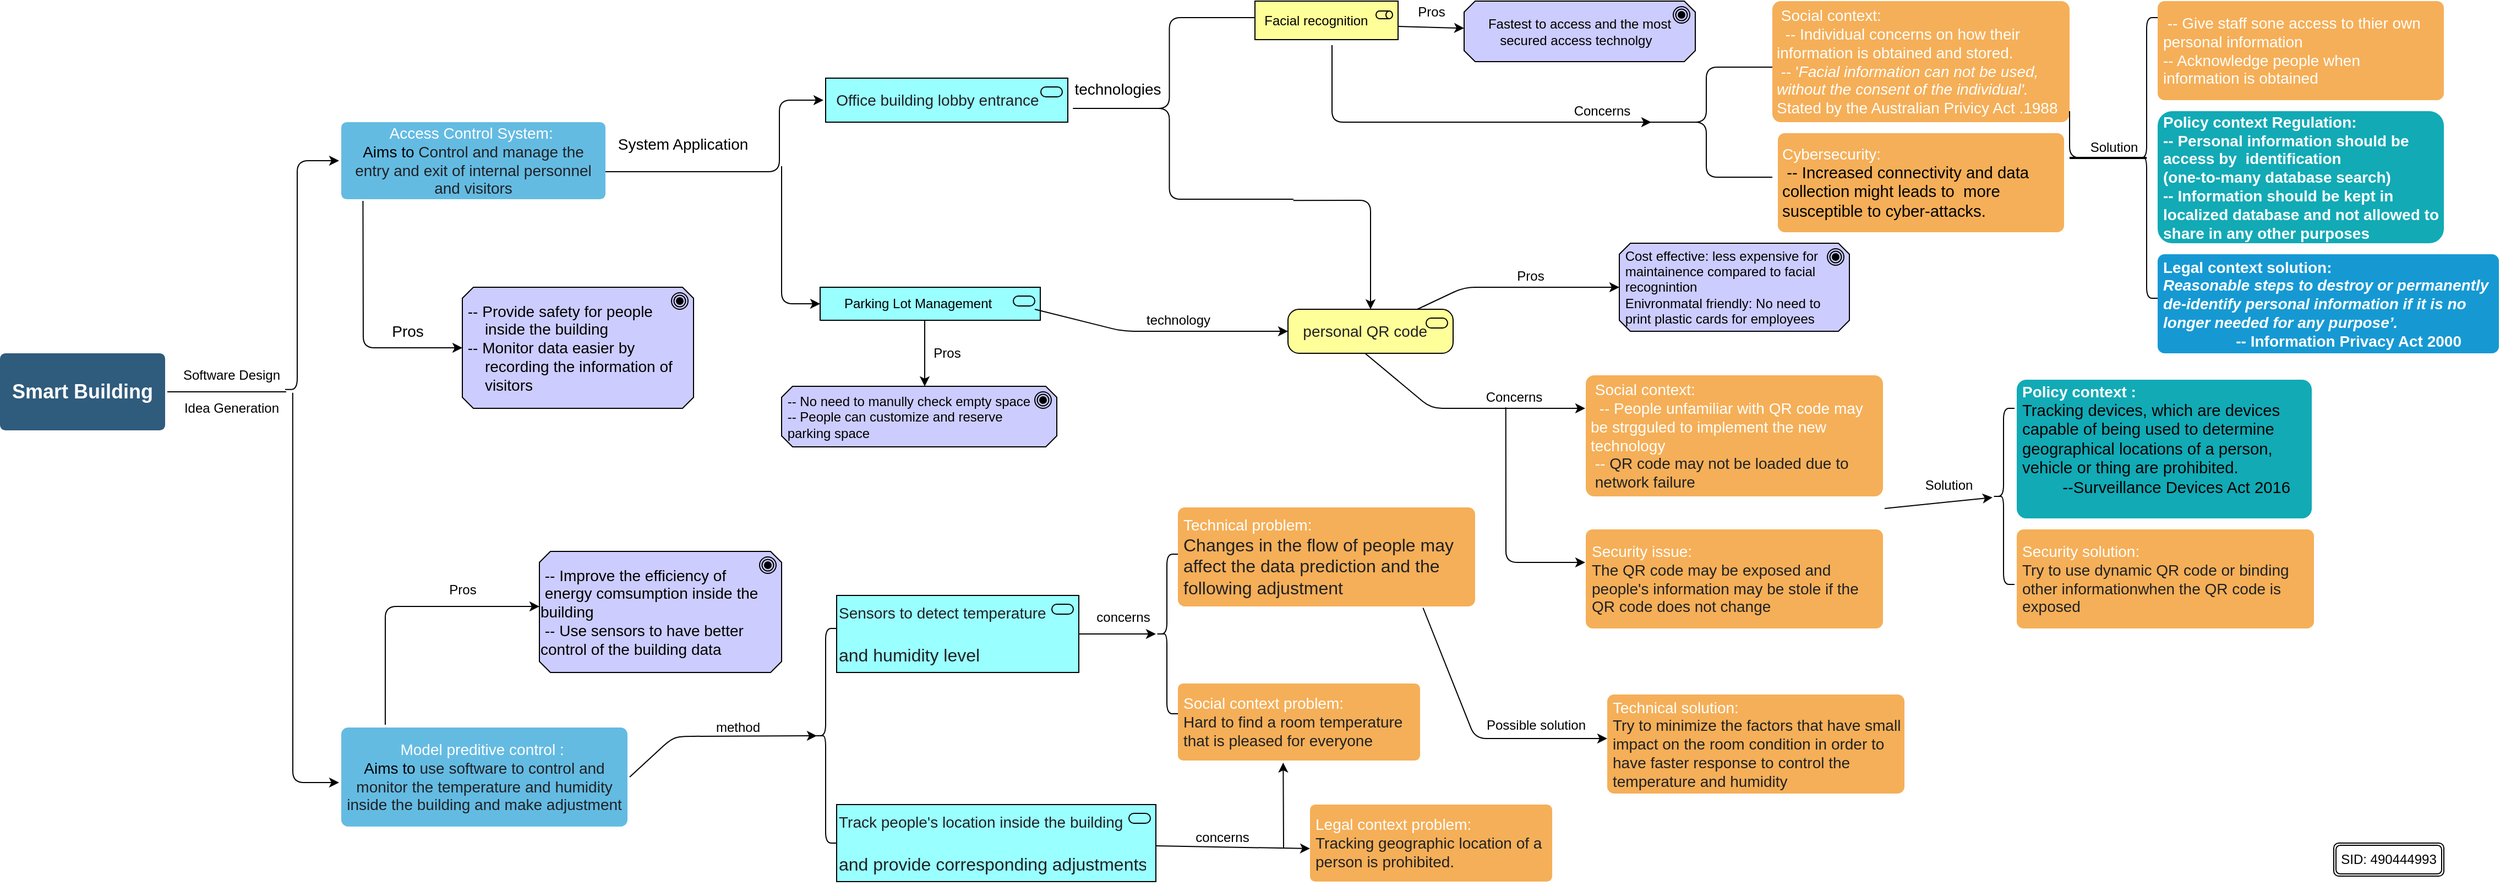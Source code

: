 <mxfile version="13.10.0" type="github">
  <diagram id="6a731a19-8d31-9384-78a2-239565b7b9f0" name="Page-1">
    <mxGraphModel dx="1022" dy="413" grid="1" gridSize="10" guides="1" tooltips="1" connect="1" arrows="1" fold="1" page="1" pageScale="1" pageWidth="1169" pageHeight="827" background="#ffffff" math="0" shadow="0">
      <root>
        <mxCell id="0" />
        <mxCell id="1" parent="0" />
        <mxCell id="1749" value="&lt;font style=&quot;font-size: 18px&quot;&gt;Smart Building&lt;/font&gt;" style="rounded=1;whiteSpace=wrap;html=1;shadow=0;labelBackgroundColor=none;strokeColor=none;strokeWidth=3;fillColor=#2F5B7C;fontFamily=Helvetica;fontSize=16;fontColor=#FFFFFF;align=center;fontStyle=1;spacing=5;arcSize=7;perimeterSpacing=2;" parent="1" vertex="1">
          <mxGeometry x="60" y="330" width="150" height="70" as="geometry" />
        </mxCell>
        <mxCell id="1761" value="Access Control System&lt;font style=&quot;font-size: 14px&quot;&gt;:&amp;nbsp; &lt;br&gt;&lt;font color=&quot;#000000&quot;&gt;Aims to&lt;/font&gt;&amp;nbsp;&lt;span style=&quot;color: rgb(32 , 33 , 36) ; font-family: &amp;#34;arial&amp;#34; , sans-serif ; text-align: left&quot;&gt;&lt;font&gt;Control and manage the entry and exit of internal personnel and visitors&lt;/font&gt;&lt;/span&gt;&lt;/font&gt;" style="rounded=1;whiteSpace=wrap;html=1;shadow=0;labelBackgroundColor=none;strokeColor=none;strokeWidth=3;fillColor=#64bbe2;fontFamily=Helvetica;fontSize=14;fontColor=#FFFFFF;align=center;spacing=5;arcSize=7;perimeterSpacing=2;" parent="1" vertex="1">
          <mxGeometry x="370" y="120" width="240" height="70" as="geometry" />
        </mxCell>
        <mxCell id="1765" value="&lt;div style=&quot;text-align: left&quot;&gt;&lt;span&gt;&amp;nbsp;Social context:&lt;/span&gt;&lt;/div&gt;&lt;div style=&quot;text-align: left&quot;&gt;&lt;span&gt;&amp;nbsp; -- Individual concerns on how their information is obtained and stored.&amp;nbsp;&lt;/span&gt;&lt;/div&gt;&lt;div style=&quot;text-align: left&quot;&gt;&amp;nbsp;-- &#39;&lt;i&gt;Facial information can not be used,&lt;/i&gt;&lt;/div&gt;&lt;div style=&quot;text-align: left&quot;&gt;&lt;i&gt;without the consent of the individual&#39;.&lt;/i&gt; Stated by the Australian Privicy Act .1988&lt;/div&gt;" style="rounded=1;whiteSpace=wrap;html=1;shadow=0;labelBackgroundColor=none;strokeColor=none;strokeWidth=3;fillColor=#f5af58;fontFamily=Helvetica;fontSize=14;fontColor=#FFFFFF;align=center;spacing=5;arcSize=7;perimeterSpacing=2;" parent="1" vertex="1">
          <mxGeometry x="1670" y="10" width="270" height="110" as="geometry" />
        </mxCell>
        <mxCell id="OQ3E1-0agg7yZBkhoX3U-1786" value="" style="endArrow=none;html=1;exitX=1;exitY=0.5;exitDx=0;exitDy=0;" edge="1" parent="1" source="1749">
          <mxGeometry width="50" height="50" relative="1" as="geometry">
            <mxPoint x="380" y="390" as="sourcePoint" />
            <mxPoint x="320" y="365" as="targetPoint" />
          </mxGeometry>
        </mxCell>
        <mxCell id="OQ3E1-0agg7yZBkhoX3U-1787" value="Software Design" style="text;html=1;align=center;verticalAlign=middle;resizable=0;points=[];autosize=1;" vertex="1" parent="1">
          <mxGeometry x="220" y="340" width="100" height="20" as="geometry" />
        </mxCell>
        <mxCell id="OQ3E1-0agg7yZBkhoX3U-1788" value="Idea Generation" style="text;html=1;align=center;verticalAlign=middle;resizable=0;points=[];autosize=1;" vertex="1" parent="1">
          <mxGeometry x="220" y="370" width="100" height="20" as="geometry" />
        </mxCell>
        <mxCell id="OQ3E1-0agg7yZBkhoX3U-1792" value="" style="edgeStyle=elbowEdgeStyle;elbow=horizontal;endArrow=classic;html=1;exitX=0.99;exitY=1.143;exitDx=0;exitDy=0;exitPerimeter=0;entryX=0;entryY=0.5;entryDx=0;entryDy=0;" edge="1" parent="1" source="OQ3E1-0agg7yZBkhoX3U-1787" target="1761">
          <mxGeometry width="50" height="50" relative="1" as="geometry">
            <mxPoint x="340" y="280" as="sourcePoint" />
            <mxPoint x="390" y="230" as="targetPoint" />
            <Array as="points">
              <mxPoint x="330" y="250" />
              <mxPoint x="370" y="215" />
              <mxPoint x="350" y="190" />
              <mxPoint x="340" y="210" />
            </Array>
          </mxGeometry>
        </mxCell>
        <mxCell id="OQ3E1-0agg7yZBkhoX3U-1795" value="" style="edgeStyle=elbowEdgeStyle;elbow=horizontal;endArrow=classic;html=1;exitX=1;exitY=0.5;exitDx=0;exitDy=0;" edge="1" parent="1">
          <mxGeometry width="50" height="50" relative="1" as="geometry">
            <mxPoint x="610" y="165" as="sourcePoint" />
            <mxPoint x="808" y="100" as="targetPoint" />
            <Array as="points">
              <mxPoint x="768" y="120" />
              <mxPoint x="708" y="140" />
              <mxPoint x="688" y="140" />
            </Array>
          </mxGeometry>
        </mxCell>
        <mxCell id="OQ3E1-0agg7yZBkhoX3U-1797" value="&lt;font style=&quot;font-size: 14px&quot;&gt;System Application&lt;/font&gt;" style="edgeLabel;html=1;align=center;verticalAlign=middle;resizable=0;points=[];" vertex="1" connectable="0" parent="OQ3E1-0agg7yZBkhoX3U-1795">
          <mxGeometry x="-0.558" y="6" relative="1" as="geometry">
            <mxPoint x="12" y="-19" as="offset" />
          </mxGeometry>
        </mxCell>
        <mxCell id="OQ3E1-0agg7yZBkhoX3U-1801" value="&lt;pre class=&quot;tw-data-text tw-text-large XcVN5d tw-ta&quot; id=&quot;tw-target-text&quot; dir=&quot;ltr&quot; style=&quot;line-height: 36px ; border: none ; padding: 2px 0.14em 2px 0px ; position: relative ; margin-top: -2px ; margin-bottom: -2px ; resize: none ; font-family: inherit ; overflow: hidden ; text-align: left ; width: 277px ; overflow-wrap: break-word ; color: rgb(32 , 33 , 36)&quot;&gt;&lt;span lang=&quot;en&quot;&gt;&lt;font style=&quot;font-size: 14px&quot;&gt;          Office building lobby entrance&lt;/font&gt;&lt;/span&gt;&lt;/pre&gt;" style="html=1;outlineConnect=0;whiteSpace=wrap;fillColor=#99ffff;shape=mxgraph.archimate.application;appType=service" vertex="1" parent="1">
          <mxGeometry x="810" y="80" width="220" height="40" as="geometry" />
        </mxCell>
        <mxCell id="OQ3E1-0agg7yZBkhoX3U-1803" value="&lt;font style=&quot;font-size: 14px&quot;&gt;Pros&lt;/font&gt;" style="text;html=1;align=center;verticalAlign=middle;resizable=0;points=[];autosize=1;" vertex="1" parent="1">
          <mxGeometry x="410" y="300" width="40" height="20" as="geometry" />
        </mxCell>
        <mxCell id="OQ3E1-0agg7yZBkhoX3U-1804" value="&lt;div style=&quot;text-align: left&quot;&gt;&lt;span style=&quot;font-size: 14px&quot;&gt;&amp;nbsp;-- Provide safety for people&amp;nbsp; &amp;nbsp; &amp;nbsp; &amp;nbsp; &amp;nbsp; &amp;nbsp; &amp;nbsp; &amp;nbsp;inside the building&lt;/span&gt;&lt;/div&gt;&lt;font style=&quot;font-size: 14px&quot;&gt;&lt;div style=&quot;text-align: left&quot;&gt;&lt;span&gt;&amp;nbsp;-- Monitor data easier by&amp;nbsp; &amp;nbsp; &amp;nbsp; &amp;nbsp; &amp;nbsp; &amp;nbsp; &amp;nbsp; &amp;nbsp; &amp;nbsp; &amp;nbsp;recording the information of&amp;nbsp; &amp;nbsp; &amp;nbsp; &amp;nbsp; &amp;nbsp;visitors&lt;/span&gt;&lt;/div&gt;&lt;/font&gt;" style="html=1;outlineConnect=0;whiteSpace=wrap;fillColor=#ccccff;shape=mxgraph.archimate.motiv;motivType=goal" vertex="1" parent="1">
          <mxGeometry x="480" y="270" width="210" height="110" as="geometry" />
        </mxCell>
        <mxCell id="OQ3E1-0agg7yZBkhoX3U-1809" value="&amp;nbsp; &amp;nbsp; &amp;nbsp; Parking Lot Management" style="html=1;outlineConnect=0;whiteSpace=wrap;fillColor=#99ffff;shape=mxgraph.archimate.application;appType=service;align=left;" vertex="1" parent="1">
          <mxGeometry x="805" y="270" width="200" height="30" as="geometry" />
        </mxCell>
        <mxCell id="OQ3E1-0agg7yZBkhoX3U-1814" value="&lt;pre class=&quot;tw-data-text tw-text-large XcVN5d tw-ta&quot; id=&quot;tw-target-text&quot; dir=&quot;ltr&quot; style=&quot;line-height: 36px ; border: none ; padding: 2px 0.14em 2px 0px ; position: relative ; margin-top: -2px ; margin-bottom: -2px ; resize: none ; font-family: inherit ; overflow: hidden ; width: 277px ; overflow-wrap: break-word ; color: rgb(32 , 33 , 36)&quot;&gt;&lt;span lang=&quot;en&quot;&gt;&lt;font style=&quot;font-size: 14px&quot;&gt;Sensors to detect temperature &lt;/font&gt;&lt;/span&gt;&lt;/pre&gt;&lt;pre class=&quot;tw-data-text tw-text-large XcVN5d tw-ta&quot; id=&quot;tw-target-text&quot; dir=&quot;ltr&quot; style=&quot;line-height: 36px ; border: none ; padding: 2px 0.14em 2px 0px ; position: relative ; margin-top: -2px ; margin-bottom: -2px ; resize: none ; font-family: inherit ; overflow: hidden ; width: 277px ; overflow-wrap: break-word ; color: rgb(32 , 33 , 36)&quot;&gt;&lt;font size=&quot;3&quot;&gt;and humidity level&lt;/font&gt;&lt;/pre&gt;" style="html=1;outlineConnect=0;whiteSpace=wrap;fillColor=#99ffff;shape=mxgraph.archimate.application;appType=service;align=left;" vertex="1" parent="1">
          <mxGeometry x="820" y="550" width="220" height="70" as="geometry" />
        </mxCell>
        <mxCell id="OQ3E1-0agg7yZBkhoX3U-1815" value="" style="shape=curlyBracket;whiteSpace=wrap;html=1;rounded=1;size=0.45;" vertex="1" parent="1">
          <mxGeometry x="1030" y="25" width="205" height="165" as="geometry" />
        </mxCell>
        <mxCell id="OQ3E1-0agg7yZBkhoX3U-1823" value="" style="endArrow=classic;html=1;" edge="1" parent="1" target="OQ3E1-0agg7yZBkhoX3U-1809">
          <mxGeometry width="50" height="50" relative="1" as="geometry">
            <mxPoint x="770" y="160" as="sourcePoint" />
            <mxPoint x="1130" y="160" as="targetPoint" />
            <Array as="points">
              <mxPoint x="770" y="285" />
            </Array>
          </mxGeometry>
        </mxCell>
        <mxCell id="OQ3E1-0agg7yZBkhoX3U-1825" value="&lt;font style=&quot;font-size: 14px&quot;&gt;technologies&lt;/font&gt;" style="text;html=1;align=center;verticalAlign=middle;resizable=0;points=[];autosize=1;" vertex="1" parent="1">
          <mxGeometry x="1030" y="80" width="90" height="20" as="geometry" />
        </mxCell>
        <mxCell id="OQ3E1-0agg7yZBkhoX3U-1826" value="&amp;nbsp; Facial&amp;nbsp;recognition" style="html=1;outlineConnect=0;whiteSpace=wrap;fillColor=#ffff99;shape=mxgraph.archimate.application;appType=role;align=left;" vertex="1" parent="1">
          <mxGeometry x="1200" y="10" width="130" height="35" as="geometry" />
        </mxCell>
        <mxCell id="OQ3E1-0agg7yZBkhoX3U-1828" value="&lt;pre class=&quot;tw-data-text tw-text-large XcVN5d tw-ta&quot; id=&quot;tw-target-text&quot; dir=&quot;ltr&quot; style=&quot;line-height: 36px ; border: none ; padding: 2px 0.14em 2px 0px ; position: relative ; margin-top: -2px ; margin-bottom: -2px ; resize: none ; font-family: inherit ; overflow: hidden ; width: 277px ; overflow-wrap: break-word ; color: rgb(32 , 33 , 36)&quot;&gt;&lt;span lang=&quot;en&quot;&gt;&lt;font style=&quot;font-size: 14px&quot;&gt;   personal QR code&lt;/font&gt;&lt;/span&gt;&lt;/pre&gt;" style="html=1;outlineConnect=0;whiteSpace=wrap;fillColor=#ffff99;shape=mxgraph.archimate.business;busType=service;align=left;" vertex="1" parent="1">
          <mxGeometry x="1230" y="290" width="150" height="40" as="geometry" />
        </mxCell>
        <mxCell id="OQ3E1-0agg7yZBkhoX3U-1830" value="" style="endArrow=classic;html=1;exitX=0.089;exitY=0.993;exitDx=0;exitDy=0;exitPerimeter=0;entryX=0;entryY=0.5;entryDx=0;entryDy=0;entryPerimeter=0;" edge="1" parent="1" source="1761" target="OQ3E1-0agg7yZBkhoX3U-1804">
          <mxGeometry width="50" height="50" relative="1" as="geometry">
            <mxPoint x="620" y="320" as="sourcePoint" />
            <mxPoint x="670" y="270" as="targetPoint" />
            <Array as="points">
              <mxPoint x="390" y="325" />
            </Array>
          </mxGeometry>
        </mxCell>
        <mxCell id="OQ3E1-0agg7yZBkhoX3U-1833" value="" style="endArrow=classic;html=1;" edge="1" parent="1" target="OQ3E1-0agg7yZBkhoX3U-1835">
          <mxGeometry width="50" height="50" relative="1" as="geometry">
            <mxPoint x="1330" y="33" as="sourcePoint" />
            <mxPoint x="1410" y="20" as="targetPoint" />
          </mxGeometry>
        </mxCell>
        <mxCell id="OQ3E1-0agg7yZBkhoX3U-1834" value="Pros" style="text;html=1;align=center;verticalAlign=middle;resizable=0;points=[];autosize=1;" vertex="1" parent="1">
          <mxGeometry x="1340" y="10" width="40" height="20" as="geometry" />
        </mxCell>
        <mxCell id="OQ3E1-0agg7yZBkhoX3U-1835" value="Fastest to access and the most secured access technolgy&amp;nbsp;&amp;nbsp;" style="html=1;outlineConnect=0;whiteSpace=wrap;fillColor=#ccccff;shape=mxgraph.archimate.motiv;motivType=goal" vertex="1" parent="1">
          <mxGeometry x="1390" y="10" width="210" height="55" as="geometry" />
        </mxCell>
        <mxCell id="OQ3E1-0agg7yZBkhoX3U-1837" value="" style="endArrow=classic;html=1;" edge="1" parent="1">
          <mxGeometry width="50" height="50" relative="1" as="geometry">
            <mxPoint x="1270" y="50" as="sourcePoint" />
            <mxPoint x="1560" y="120" as="targetPoint" />
            <Array as="points">
              <mxPoint x="1270" y="120" />
            </Array>
          </mxGeometry>
        </mxCell>
        <mxCell id="OQ3E1-0agg7yZBkhoX3U-1838" value="Concerns" style="text;html=1;align=center;verticalAlign=middle;resizable=0;points=[];autosize=1;" vertex="1" parent="1">
          <mxGeometry x="1480" y="100" width="70" height="20" as="geometry" />
        </mxCell>
        <mxCell id="OQ3E1-0agg7yZBkhoX3U-1840" value="Policy context Regulation:&lt;br&gt;-- Personal information should be access by&amp;nbsp; identification&lt;br&gt;(one-to-many database search)&lt;br&gt;-- Information should be kept in localized database and not allowed to share in any other purposes" style="rounded=1;whiteSpace=wrap;html=1;shadow=0;labelBackgroundColor=none;strokeColor=none;strokeWidth=3;fillColor=#12aab5;fontFamily=Helvetica;fontSize=14;fontColor=#FFFFFF;align=left;spacing=5;fontStyle=1;arcSize=11;perimeterSpacing=2;" vertex="1" parent="1">
          <mxGeometry x="2020" y="110" width="260" height="120" as="geometry" />
        </mxCell>
        <mxCell id="OQ3E1-0agg7yZBkhoX3U-1841" value="Legal context solution:&amp;nbsp;&lt;br&gt;&lt;i&gt;Reasonable steps to destroy or permanently de-identify personal information if it is no longer needed for any purpose’.&amp;nbsp;&lt;/i&gt; &lt;br&gt;&amp;nbsp; &amp;nbsp; &amp;nbsp; &amp;nbsp; &amp;nbsp; &amp;nbsp; &amp;nbsp; &amp;nbsp; &amp;nbsp;-- Information Privacy Act 2000" style="rounded=1;whiteSpace=wrap;html=1;shadow=0;labelBackgroundColor=none;strokeColor=none;strokeWidth=3;fillColor=#1699d3;fontFamily=Helvetica;fontSize=14;fontColor=#FFFFFF;align=left;spacing=5;fontStyle=1;arcSize=7;perimeterSpacing=2;" vertex="1" parent="1">
          <mxGeometry x="2020" y="240" width="310" height="90" as="geometry" />
        </mxCell>
        <mxCell id="OQ3E1-0agg7yZBkhoX3U-1844" value="" style="shape=curlyBracket;whiteSpace=wrap;html=1;rounded=1;size=0.5;" vertex="1" parent="1">
          <mxGeometry x="1550" y="70" width="120" height="100" as="geometry" />
        </mxCell>
        <mxCell id="OQ3E1-0agg7yZBkhoX3U-1850" value="&lt;div style=&quot;text-align: left&quot;&gt;&lt;span&gt;Cybersecurity:&lt;/span&gt;&lt;/div&gt;&lt;div style=&quot;text-align: left&quot;&gt;&lt;span id=&quot;docs-internal-guid-464443f5-7fff-3725-f938-a6052675c688&quot;&gt;&lt;span style=&quot;font-size: 11pt ; font-family: &amp;#34;arial&amp;#34; ; color: rgb(0 , 0 , 0) ; background-color: transparent ; vertical-align: baseline&quot;&gt;&amp;nbsp;-- Increased connectivity and data collection might leads to&amp;nbsp; more susceptible to cyber-attacks.&lt;/span&gt;&lt;/span&gt;&lt;span&gt;&lt;br&gt;&lt;/span&gt;&lt;/div&gt;" style="rounded=1;whiteSpace=wrap;html=1;shadow=0;labelBackgroundColor=none;strokeColor=none;strokeWidth=3;fillColor=#f5af58;fontFamily=Helvetica;fontSize=14;fontColor=#FFFFFF;align=center;spacing=5;arcSize=7;perimeterSpacing=2;" vertex="1" parent="1">
          <mxGeometry x="1675" y="130" width="260" height="90" as="geometry" />
        </mxCell>
        <mxCell id="OQ3E1-0agg7yZBkhoX3U-1852" value="" style="shape=curlyBracket;whiteSpace=wrap;html=1;rounded=1;" vertex="1" parent="1">
          <mxGeometry x="2000" y="25" width="20" height="255" as="geometry" />
        </mxCell>
        <mxCell id="OQ3E1-0agg7yZBkhoX3U-1856" value="" style="line;strokeWidth=2;html=1;" vertex="1" parent="1">
          <mxGeometry x="1940" y="132.5" width="70" height="40" as="geometry" />
        </mxCell>
        <mxCell id="OQ3E1-0agg7yZBkhoX3U-1857" value="Solution" style="text;html=1;align=center;verticalAlign=middle;resizable=0;points=[];autosize=1;" vertex="1" parent="1">
          <mxGeometry x="1950" y="132.5" width="60" height="20" as="geometry" />
        </mxCell>
        <mxCell id="OQ3E1-0agg7yZBkhoX3U-1861" value="&lt;div&gt;&amp;nbsp;-- Give staff sone access to thier own personal information&lt;/div&gt;&lt;div&gt;-- Acknowledge people when information is obtained&amp;nbsp;&lt;/div&gt;" style="rounded=1;whiteSpace=wrap;html=1;shadow=0;labelBackgroundColor=none;strokeColor=none;strokeWidth=3;fillColor=#f5af58;fontFamily=Helvetica;fontSize=14;fontColor=#FFFFFF;align=left;spacing=5;arcSize=7;perimeterSpacing=2;" vertex="1" parent="1">
          <mxGeometry x="2020" y="10" width="260" height="90" as="geometry" />
        </mxCell>
        <mxCell id="OQ3E1-0agg7yZBkhoX3U-1865" value="" style="edgeStyle=elbowEdgeStyle;html=1;endArrow=none;elbow=vertical" edge="1" parent="1">
          <mxGeometry width="100" height="75" relative="1" as="geometry">
            <mxPoint x="1940" y="110" as="sourcePoint" />
            <mxPoint x="2010" y="153" as="targetPoint" />
            <Array as="points">
              <mxPoint x="2050" y="152.5" />
            </Array>
          </mxGeometry>
        </mxCell>
        <mxCell id="OQ3E1-0agg7yZBkhoX3U-1867" value="" style="endArrow=classic;html=1;exitX=0.999;exitY=1.007;exitDx=0;exitDy=0;exitPerimeter=0;" edge="1" parent="1" source="OQ3E1-0agg7yZBkhoX3U-1815" target="OQ3E1-0agg7yZBkhoX3U-1828">
          <mxGeometry width="50" height="50" relative="1" as="geometry">
            <mxPoint x="1140" y="220" as="sourcePoint" />
            <mxPoint x="1190" y="170" as="targetPoint" />
            <Array as="points">
              <mxPoint x="1305" y="191" />
            </Array>
          </mxGeometry>
        </mxCell>
        <mxCell id="OQ3E1-0agg7yZBkhoX3U-1870" value="Pros" style="text;html=1;align=center;verticalAlign=middle;resizable=0;points=[];autosize=1;" vertex="1" parent="1">
          <mxGeometry x="1430" y="250" width="40" height="20" as="geometry" />
        </mxCell>
        <mxCell id="OQ3E1-0agg7yZBkhoX3U-1872" value="&amp;nbsp;Cost effective: less expensive for&amp;nbsp; &amp;nbsp; &amp;nbsp;maintainence compared to facial&amp;nbsp; &amp;nbsp;recognintion&lt;br&gt;&amp;nbsp;Enivronmatal friendly: No need to&amp;nbsp; &amp;nbsp;print plastic cards for employees" style="html=1;outlineConnect=0;whiteSpace=wrap;fillColor=#ccccff;shape=mxgraph.archimate.motiv;motivType=goal;align=left;" vertex="1" parent="1">
          <mxGeometry x="1531" y="230" width="209" height="80" as="geometry" />
        </mxCell>
        <mxCell id="OQ3E1-0agg7yZBkhoX3U-1874" value="" style="endArrow=classic;html=1;entryX=0;entryY=0.5;entryDx=0;entryDy=0;entryPerimeter=0;" edge="1" parent="1" source="OQ3E1-0agg7yZBkhoX3U-1828" target="OQ3E1-0agg7yZBkhoX3U-1872">
          <mxGeometry width="50" height="50" relative="1" as="geometry">
            <mxPoint x="1660" y="260" as="sourcePoint" />
            <mxPoint x="1710" y="210" as="targetPoint" />
            <Array as="points">
              <mxPoint x="1390" y="270" />
            </Array>
          </mxGeometry>
        </mxCell>
        <mxCell id="OQ3E1-0agg7yZBkhoX3U-1875" value="" style="endArrow=classic;html=1;" edge="1" parent="1">
          <mxGeometry width="50" height="50" relative="1" as="geometry">
            <mxPoint x="1300" y="330" as="sourcePoint" />
            <mxPoint x="1500" y="380" as="targetPoint" />
            <Array as="points">
              <mxPoint x="1360" y="380" />
            </Array>
          </mxGeometry>
        </mxCell>
        <mxCell id="OQ3E1-0agg7yZBkhoX3U-1876" value="Concerns" style="text;html=1;align=center;verticalAlign=middle;resizable=0;points=[];autosize=1;" vertex="1" parent="1">
          <mxGeometry x="1400" y="360" width="70" height="20" as="geometry" />
        </mxCell>
        <mxCell id="OQ3E1-0agg7yZBkhoX3U-1877" value="Policy context :&lt;br&gt;&lt;div&gt;&lt;span style=&quot;background-color: transparent ; color: rgb(0 , 0 , 0) ; font-family: &amp;#34;arial&amp;#34; ; font-size: 11pt ; font-weight: normal&quot;&gt;Tracking devices, which are devices capable of being used to determine geographical locations of a person, vehicle or thing are prohibited.&lt;/span&gt;&lt;/div&gt;&lt;span style=&quot;font-weight: normal&quot; id=&quot;docs-internal-guid-af035585-7fff-b4e9-70bb-cd1d4c109b5f&quot;&gt;&lt;span style=&quot;font-size: 11pt ; font-family: &amp;#34;arial&amp;#34; ; color: rgb(0 , 0 , 0) ; background-color: transparent ; vertical-align: baseline&quot;&gt;&amp;nbsp; &amp;nbsp; &amp;nbsp; &amp;nbsp; &amp;nbsp;--Surveillance Devices Act 2016&lt;/span&gt;&lt;/span&gt;&lt;div&gt;&lt;br&gt;&lt;/div&gt;" style="rounded=1;whiteSpace=wrap;html=1;shadow=0;labelBackgroundColor=none;strokeColor=none;strokeWidth=3;fillColor=#12aab5;fontFamily=Helvetica;fontSize=14;fontColor=#FFFFFF;align=left;spacing=5;fontStyle=1;arcSize=7;perimeterSpacing=2;" vertex="1" parent="1">
          <mxGeometry x="1892" y="354" width="268" height="126" as="geometry" />
        </mxCell>
        <mxCell id="OQ3E1-0agg7yZBkhoX3U-1880" value="&lt;div style=&quot;text-align: left&quot;&gt;&lt;span&gt;&amp;nbsp;Social context:&lt;/span&gt;&lt;/div&gt;&lt;div style=&quot;text-align: left&quot;&gt;&lt;span&gt;&amp;nbsp; -- People unfamiliar with QR code may be strgguled to implement the new technology&lt;/span&gt;&lt;/div&gt;&lt;div style=&quot;text-align: left&quot;&gt;&lt;span&gt;&amp;nbsp;--&amp;nbsp;&lt;/span&gt;&lt;span style=&quot;color: rgb(32 , 33 , 36) ; font-family: inherit&quot;&gt;&lt;font style=&quot;font-size: 14px&quot;&gt;QR code may not be loaded due to&amp;nbsp; &amp;nbsp;network failure&lt;/font&gt;&lt;/span&gt;&lt;/div&gt;" style="rounded=1;whiteSpace=wrap;html=1;shadow=0;labelBackgroundColor=none;strokeColor=none;strokeWidth=3;fillColor=#f5af58;fontFamily=Helvetica;fontSize=14;fontColor=#FFFFFF;align=center;spacing=5;arcSize=7;perimeterSpacing=2;" vertex="1" parent="1">
          <mxGeometry x="1500.5" y="350" width="270" height="110" as="geometry" />
        </mxCell>
        <mxCell id="OQ3E1-0agg7yZBkhoX3U-1881" value="" style="endArrow=classic;html=1;exitX=0.398;exitY=0.957;exitDx=0;exitDy=0;exitPerimeter=0;" edge="1" parent="1" source="OQ3E1-0agg7yZBkhoX3U-1876">
          <mxGeometry width="50" height="50" relative="1" as="geometry">
            <mxPoint x="1730" y="240" as="sourcePoint" />
            <mxPoint x="1500" y="520" as="targetPoint" />
            <Array as="points">
              <mxPoint x="1428" y="520" />
            </Array>
          </mxGeometry>
        </mxCell>
        <mxCell id="OQ3E1-0agg7yZBkhoX3U-1882" value="&lt;div&gt;Security issue:&lt;/div&gt;&lt;span style=&quot;color: rgb(32 , 33 , 36) ; font-family: &amp;#34;arial&amp;#34; , sans-serif&quot;&gt;&lt;font style=&quot;font-size: 14px&quot;&gt;The QR code may be exposed and people&#39;s information may be stole if the QR code does not change&lt;/font&gt;&lt;/span&gt;" style="rounded=1;whiteSpace=wrap;html=1;shadow=0;labelBackgroundColor=none;strokeColor=none;strokeWidth=3;fillColor=#f5af58;fontFamily=Helvetica;fontSize=14;fontColor=#FFFFFF;align=left;spacing=5;arcSize=7;perimeterSpacing=2;" vertex="1" parent="1">
          <mxGeometry x="1500.5" y="490" width="270" height="90" as="geometry" />
        </mxCell>
        <mxCell id="OQ3E1-0agg7yZBkhoX3U-1883" value="" style="endArrow=classic;html=1;" edge="1" parent="1" target="OQ3E1-0agg7yZBkhoX3U-1886">
          <mxGeometry width="50" height="50" relative="1" as="geometry">
            <mxPoint x="1772" y="471" as="sourcePoint" />
            <mxPoint x="1870" y="512" as="targetPoint" />
          </mxGeometry>
        </mxCell>
        <mxCell id="OQ3E1-0agg7yZBkhoX3U-1885" value="Solution" style="text;html=1;align=center;verticalAlign=middle;resizable=0;points=[];autosize=1;" vertex="1" parent="1">
          <mxGeometry x="1800" y="440" width="60" height="20" as="geometry" />
        </mxCell>
        <mxCell id="OQ3E1-0agg7yZBkhoX3U-1886" value="" style="shape=curlyBracket;whiteSpace=wrap;html=1;rounded=1;size=0.5;" vertex="1" parent="1">
          <mxGeometry x="1870" y="380" width="20" height="160" as="geometry" />
        </mxCell>
        <mxCell id="OQ3E1-0agg7yZBkhoX3U-1888" value="&lt;div&gt;Security solution:&lt;/div&gt;&lt;font color=&quot;#202124&quot; face=&quot;arial, sans-serif&quot;&gt;Try to use dynamic QR code or b&lt;/font&gt;&lt;span style=&quot;color: rgb(32 , 33 , 36) ; font-family: inherit&quot;&gt;&lt;font style=&quot;font-size: 14px&quot;&gt;inding other information&lt;/font&gt;&lt;/span&gt;&lt;span style=&quot;color: rgb(32 , 33 , 36) ; font-family: &amp;#34;arial&amp;#34; , sans-serif&quot;&gt;when the QR code is exposed&amp;nbsp;&lt;/span&gt;" style="rounded=1;whiteSpace=wrap;html=1;shadow=0;labelBackgroundColor=none;strokeColor=none;strokeWidth=3;fillColor=#f5af58;fontFamily=Helvetica;fontSize=14;fontColor=#FFFFFF;align=left;spacing=5;arcSize=7;perimeterSpacing=2;" vertex="1" parent="1">
          <mxGeometry x="1892" y="490" width="270" height="90" as="geometry" />
        </mxCell>
        <mxCell id="OQ3E1-0agg7yZBkhoX3U-1892" value="" style="endArrow=classic;html=1;" edge="1" parent="1">
          <mxGeometry width="50" height="50" relative="1" as="geometry">
            <mxPoint x="900" y="300" as="sourcePoint" />
            <mxPoint x="900" y="360" as="targetPoint" />
          </mxGeometry>
        </mxCell>
        <mxCell id="OQ3E1-0agg7yZBkhoX3U-1893" value="&amp;nbsp;-- No need to manully check empty space&lt;br&gt;&amp;nbsp;-- People can customize and reserve&amp;nbsp; &amp;nbsp; &amp;nbsp; &amp;nbsp; &amp;nbsp; &amp;nbsp; &amp;nbsp; &amp;nbsp;parking space&amp;nbsp;" style="html=1;outlineConnect=0;whiteSpace=wrap;fillColor=#ccccff;shape=mxgraph.archimate.motiv;motivType=goal;align=left;" vertex="1" parent="1">
          <mxGeometry x="770" y="360" width="250" height="55" as="geometry" />
        </mxCell>
        <mxCell id="OQ3E1-0agg7yZBkhoX3U-1894" value="Pros" style="text;html=1;align=center;verticalAlign=middle;resizable=0;points=[];autosize=1;" vertex="1" parent="1">
          <mxGeometry x="900" y="320" width="40" height="20" as="geometry" />
        </mxCell>
        <mxCell id="OQ3E1-0agg7yZBkhoX3U-1895" value="" style="endArrow=classic;html=1;entryX=0;entryY=0.5;entryDx=0;entryDy=0;entryPerimeter=0;" edge="1" parent="1" target="OQ3E1-0agg7yZBkhoX3U-1828">
          <mxGeometry width="50" height="50" relative="1" as="geometry">
            <mxPoint x="1000" y="290" as="sourcePoint" />
            <mxPoint x="1260" y="340" as="targetPoint" />
            <Array as="points">
              <mxPoint x="1080" y="310" />
            </Array>
          </mxGeometry>
        </mxCell>
        <mxCell id="OQ3E1-0agg7yZBkhoX3U-1896" value="technology" style="text;html=1;align=center;verticalAlign=middle;resizable=0;points=[];autosize=1;" vertex="1" parent="1">
          <mxGeometry x="1095" y="290" width="70" height="20" as="geometry" />
        </mxCell>
        <mxCell id="OQ3E1-0agg7yZBkhoX3U-1898" value="Model preditive control&amp;nbsp;&lt;font style=&quot;font-size: 14px&quot;&gt;:&amp;nbsp; &lt;br&gt;&lt;font color=&quot;#000000&quot;&gt;Aims to&lt;/font&gt;&amp;nbsp;&lt;span style=&quot;color: rgb(32 , 33 , 36) ; font-family: &amp;#34;arial&amp;#34; , sans-serif ; text-align: left&quot;&gt;&lt;font&gt;use software to control and monitor the temperature and humidity inside the building and make adjustment&lt;/font&gt;&lt;/span&gt;&lt;/font&gt;" style="rounded=1;whiteSpace=wrap;html=1;shadow=0;labelBackgroundColor=none;strokeColor=none;strokeWidth=3;fillColor=#64bbe2;fontFamily=Helvetica;fontSize=14;fontColor=#FFFFFF;align=center;spacing=5;arcSize=7;perimeterSpacing=2;" vertex="1" parent="1">
          <mxGeometry x="370" y="670" width="260" height="90" as="geometry" />
        </mxCell>
        <mxCell id="OQ3E1-0agg7yZBkhoX3U-1899" value="" style="endArrow=classic;html=1;exitX=1.059;exitY=-0.206;exitDx=0;exitDy=0;exitPerimeter=0;" edge="1" parent="1" source="OQ3E1-0agg7yZBkhoX3U-1788">
          <mxGeometry width="50" height="50" relative="1" as="geometry">
            <mxPoint x="360" y="390" as="sourcePoint" />
            <mxPoint x="368" y="720" as="targetPoint" />
            <Array as="points">
              <mxPoint x="326" y="720" />
            </Array>
          </mxGeometry>
        </mxCell>
        <mxCell id="OQ3E1-0agg7yZBkhoX3U-1900" value="" style="endArrow=classic;html=1;exitX=0.159;exitY=-0.005;exitDx=0;exitDy=0;exitPerimeter=0;" edge="1" parent="1" source="OQ3E1-0agg7yZBkhoX3U-1898">
          <mxGeometry width="50" height="50" relative="1" as="geometry">
            <mxPoint x="840" y="490" as="sourcePoint" />
            <mxPoint x="550" y="560" as="targetPoint" />
            <Array as="points">
              <mxPoint x="410" y="560" />
            </Array>
          </mxGeometry>
        </mxCell>
        <mxCell id="OQ3E1-0agg7yZBkhoX3U-1901" value="&lt;div style=&quot;text-align: left&quot;&gt;&lt;span style=&quot;font-size: 14px&quot;&gt;&amp;nbsp;-- Improve the efficiency of&amp;nbsp; &amp;nbsp; &amp;nbsp; &amp;nbsp; &amp;nbsp; &amp;nbsp; &amp;nbsp;energy&amp;nbsp;&lt;/span&gt;&lt;span style=&quot;font-size: 14px&quot;&gt;comsumption inside the building&lt;/span&gt;&lt;/div&gt;&lt;font style=&quot;font-size: 14px&quot;&gt;&lt;div style=&quot;text-align: left&quot;&gt;&lt;span&gt;&amp;nbsp;-- Use sensors to have better control of the building data&amp;nbsp;&amp;nbsp;&lt;/span&gt;&lt;/div&gt;&lt;/font&gt;" style="html=1;outlineConnect=0;whiteSpace=wrap;fillColor=#ccccff;shape=mxgraph.archimate.motiv;motivType=goal" vertex="1" parent="1">
          <mxGeometry x="550" y="510" width="220" height="110" as="geometry" />
        </mxCell>
        <mxCell id="OQ3E1-0agg7yZBkhoX3U-1902" value="Pros" style="text;html=1;align=center;verticalAlign=middle;resizable=0;points=[];autosize=1;" vertex="1" parent="1">
          <mxGeometry x="460" y="535" width="40" height="20" as="geometry" />
        </mxCell>
        <mxCell id="OQ3E1-0agg7yZBkhoX3U-1903" value="" style="endArrow=classic;html=1;exitX=1;exitY=0.5;exitDx=0;exitDy=0;entryX=0.1;entryY=0.5;entryDx=0;entryDy=0;entryPerimeter=0;" edge="1" parent="1" source="OQ3E1-0agg7yZBkhoX3U-1898" target="OQ3E1-0agg7yZBkhoX3U-1905">
          <mxGeometry width="50" height="50" relative="1" as="geometry">
            <mxPoint x="800" y="650" as="sourcePoint" />
            <mxPoint x="800" y="715" as="targetPoint" />
            <Array as="points">
              <mxPoint x="670" y="680" />
              <mxPoint x="680" y="678" />
            </Array>
          </mxGeometry>
        </mxCell>
        <mxCell id="OQ3E1-0agg7yZBkhoX3U-1904" value="method" style="text;html=1;align=center;verticalAlign=middle;resizable=0;points=[];autosize=1;" vertex="1" parent="1">
          <mxGeometry x="700" y="660" width="60" height="20" as="geometry" />
        </mxCell>
        <mxCell id="OQ3E1-0agg7yZBkhoX3U-1905" value="" style="shape=curlyBracket;whiteSpace=wrap;html=1;rounded=1;" vertex="1" parent="1">
          <mxGeometry x="800" y="580" width="20" height="195" as="geometry" />
        </mxCell>
        <mxCell id="OQ3E1-0agg7yZBkhoX3U-1907" value="&lt;pre class=&quot;tw-data-text tw-text-large XcVN5d tw-ta&quot; id=&quot;tw-target-text&quot; dir=&quot;ltr&quot; style=&quot;line-height: 36px ; border: none ; padding: 2px 0.14em 2px 0px ; position: relative ; margin-top: -2px ; margin-bottom: -2px ; resize: none ; font-family: inherit ; overflow: hidden ; width: 277px ; overflow-wrap: break-word ; color: rgb(32 , 33 , 36)&quot;&gt;&lt;font style=&quot;font-size: 14px&quot;&gt;Track people&#39;s location inside the building &lt;/font&gt;&lt;/pre&gt;&lt;pre class=&quot;tw-data-text tw-text-large XcVN5d tw-ta&quot; id=&quot;tw-target-text&quot; dir=&quot;ltr&quot; style=&quot;line-height: 36px ; border: none ; padding: 2px 0.14em 2px 0px ; position: relative ; margin-top: -2px ; margin-bottom: -2px ; resize: none ; font-family: inherit ; overflow: hidden ; width: 277px ; overflow-wrap: break-word ; color: rgb(32 , 33 , 36)&quot;&gt;&lt;font size=&quot;3&quot;&gt;and provide corresponding adjustments&lt;/font&gt;&lt;/pre&gt;" style="html=1;outlineConnect=0;whiteSpace=wrap;fillColor=#99ffff;shape=mxgraph.archimate.application;appType=service;align=left;" vertex="1" parent="1">
          <mxGeometry x="820" y="740" width="290" height="70" as="geometry" />
        </mxCell>
        <mxCell id="OQ3E1-0agg7yZBkhoX3U-1908" value="" style="endArrow=classic;html=1;exitX=1;exitY=0.5;exitDx=0;exitDy=0;exitPerimeter=0;" edge="1" parent="1" source="OQ3E1-0agg7yZBkhoX3U-1814" target="OQ3E1-0agg7yZBkhoX3U-1909">
          <mxGeometry width="50" height="50" relative="1" as="geometry">
            <mxPoint x="830" y="410" as="sourcePoint" />
            <mxPoint x="1120" y="675" as="targetPoint" />
          </mxGeometry>
        </mxCell>
        <mxCell id="OQ3E1-0agg7yZBkhoX3U-1909" value="" style="shape=curlyBracket;whiteSpace=wrap;html=1;rounded=1;" vertex="1" parent="1">
          <mxGeometry x="1110" y="512.5" width="20" height="145" as="geometry" />
        </mxCell>
        <mxCell id="OQ3E1-0agg7yZBkhoX3U-1912" value="&lt;div&gt;Social context problem:&lt;/div&gt;&lt;font color=&quot;#202124&quot; face=&quot;arial, sans-serif&quot;&gt;Hard to find a room temperature that is pleased for everyone&lt;/font&gt;" style="rounded=1;whiteSpace=wrap;html=1;shadow=0;labelBackgroundColor=none;strokeColor=none;strokeWidth=3;fillColor=#f5af58;fontFamily=Helvetica;fontSize=14;fontColor=#FFFFFF;align=left;spacing=5;arcSize=7;perimeterSpacing=2;" vertex="1" parent="1">
          <mxGeometry x="1130" y="630" width="220" height="70" as="geometry" />
        </mxCell>
        <mxCell id="OQ3E1-0agg7yZBkhoX3U-1913" value="&lt;div&gt;&lt;font style=&quot;font-size: 14px&quot;&gt;Technical problem:&lt;/font&gt;&lt;/div&gt;&lt;font size=&quot;3&quot;&gt;&lt;span style=&quot;color: rgb(32 , 33 , 36) ; font-family: &amp;#34;arial&amp;#34; , sans-serif&quot;&gt;Changes in the flow of people may affect the data prediction and the following adjustment&lt;/span&gt;&lt;/font&gt;" style="rounded=1;whiteSpace=wrap;html=1;shadow=0;labelBackgroundColor=none;strokeColor=none;strokeWidth=3;fillColor=#f5af58;fontFamily=Helvetica;fontSize=14;fontColor=#FFFFFF;align=left;spacing=5;arcSize=7;perimeterSpacing=2;" vertex="1" parent="1">
          <mxGeometry x="1130" y="470" width="270" height="90" as="geometry" />
        </mxCell>
        <mxCell id="OQ3E1-0agg7yZBkhoX3U-1914" value="concerns" style="text;html=1;align=center;verticalAlign=middle;resizable=0;points=[];autosize=1;" vertex="1" parent="1">
          <mxGeometry x="1050" y="560" width="60" height="20" as="geometry" />
        </mxCell>
        <mxCell id="OQ3E1-0agg7yZBkhoX3U-1915" value="" style="endArrow=classic;html=1;" edge="1" parent="1" source="OQ3E1-0agg7yZBkhoX3U-1907">
          <mxGeometry width="50" height="50" relative="1" as="geometry">
            <mxPoint x="1120" y="775" as="sourcePoint" />
            <mxPoint x="1250" y="780" as="targetPoint" />
          </mxGeometry>
        </mxCell>
        <mxCell id="OQ3E1-0agg7yZBkhoX3U-1916" value="" style="endArrow=classic;html=1;entryX=0.436;entryY=0.999;entryDx=0;entryDy=0;entryPerimeter=0;" edge="1" parent="1" target="OQ3E1-0agg7yZBkhoX3U-1912">
          <mxGeometry width="50" height="50" relative="1" as="geometry">
            <mxPoint x="1226" y="780" as="sourcePoint" />
            <mxPoint x="1490" y="610" as="targetPoint" />
          </mxGeometry>
        </mxCell>
        <mxCell id="OQ3E1-0agg7yZBkhoX3U-1917" value="concerns" style="text;html=1;align=center;verticalAlign=middle;resizable=0;points=[];autosize=1;" vertex="1" parent="1">
          <mxGeometry x="1140" y="760" width="60" height="20" as="geometry" />
        </mxCell>
        <mxCell id="OQ3E1-0agg7yZBkhoX3U-1918" value="&lt;div&gt;Legal context problem:&lt;/div&gt;&lt;font color=&quot;#202124&quot; face=&quot;arial, sans-serif&quot;&gt;Tracking geographic location of a person is prohibited.&lt;/font&gt;" style="rounded=1;whiteSpace=wrap;html=1;shadow=0;labelBackgroundColor=none;strokeColor=none;strokeWidth=3;fillColor=#f5af58;fontFamily=Helvetica;fontSize=14;fontColor=#FFFFFF;align=left;spacing=5;arcSize=7;perimeterSpacing=2;" vertex="1" parent="1">
          <mxGeometry x="1250" y="740" width="220" height="70" as="geometry" />
        </mxCell>
        <mxCell id="OQ3E1-0agg7yZBkhoX3U-1922" value="" style="endArrow=classic;html=1;exitX=0.82;exitY=0.992;exitDx=0;exitDy=0;exitPerimeter=0;" edge="1" parent="1" source="OQ3E1-0agg7yZBkhoX3U-1913">
          <mxGeometry width="50" height="50" relative="1" as="geometry">
            <mxPoint x="1350" y="570" as="sourcePoint" />
            <mxPoint x="1520" y="680" as="targetPoint" />
            <Array as="points">
              <mxPoint x="1400" y="680" />
            </Array>
          </mxGeometry>
        </mxCell>
        <mxCell id="OQ3E1-0agg7yZBkhoX3U-1924" value="Possible solution" style="text;html=1;align=center;verticalAlign=middle;resizable=0;points=[];autosize=1;" vertex="1" parent="1">
          <mxGeometry x="1400" y="657.5" width="110" height="20" as="geometry" />
        </mxCell>
        <mxCell id="OQ3E1-0agg7yZBkhoX3U-1925" value="&lt;div&gt;Technical solution:&lt;/div&gt;&lt;font color=&quot;#202124&quot; face=&quot;arial, sans-serif&quot;&gt;Try to minimize the factors that have small impact on the room condition in order to have faster response to control the temperature and humidity&lt;/font&gt;" style="rounded=1;whiteSpace=wrap;html=1;shadow=0;labelBackgroundColor=none;strokeColor=none;strokeWidth=3;fillColor=#f5af58;fontFamily=Helvetica;fontSize=14;fontColor=#FFFFFF;align=left;spacing=5;arcSize=7;perimeterSpacing=2;" vertex="1" parent="1">
          <mxGeometry x="1520" y="640" width="270" height="90" as="geometry" />
        </mxCell>
        <mxCell id="OQ3E1-0agg7yZBkhoX3U-1926" value="SID: 490444993" style="shape=ext;double=1;rounded=1;whiteSpace=wrap;html=1;" vertex="1" parent="1">
          <mxGeometry x="2180" y="775" width="100" height="30" as="geometry" />
        </mxCell>
      </root>
    </mxGraphModel>
  </diagram>
</mxfile>
